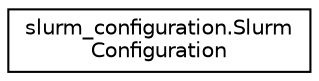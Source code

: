 digraph "Graphical Class Hierarchy"
{
  edge [fontname="Helvetica",fontsize="10",labelfontname="Helvetica",labelfontsize="10"];
  node [fontname="Helvetica",fontsize="10",shape=record];
  rankdir="LR";
  Node1 [label="slurm_configuration.Slurm\lConfiguration",height=0.2,width=0.4,color="black", fillcolor="white", style="filled",URL="$classslurm__configuration_1_1SlurmConfiguration.html"];
}

